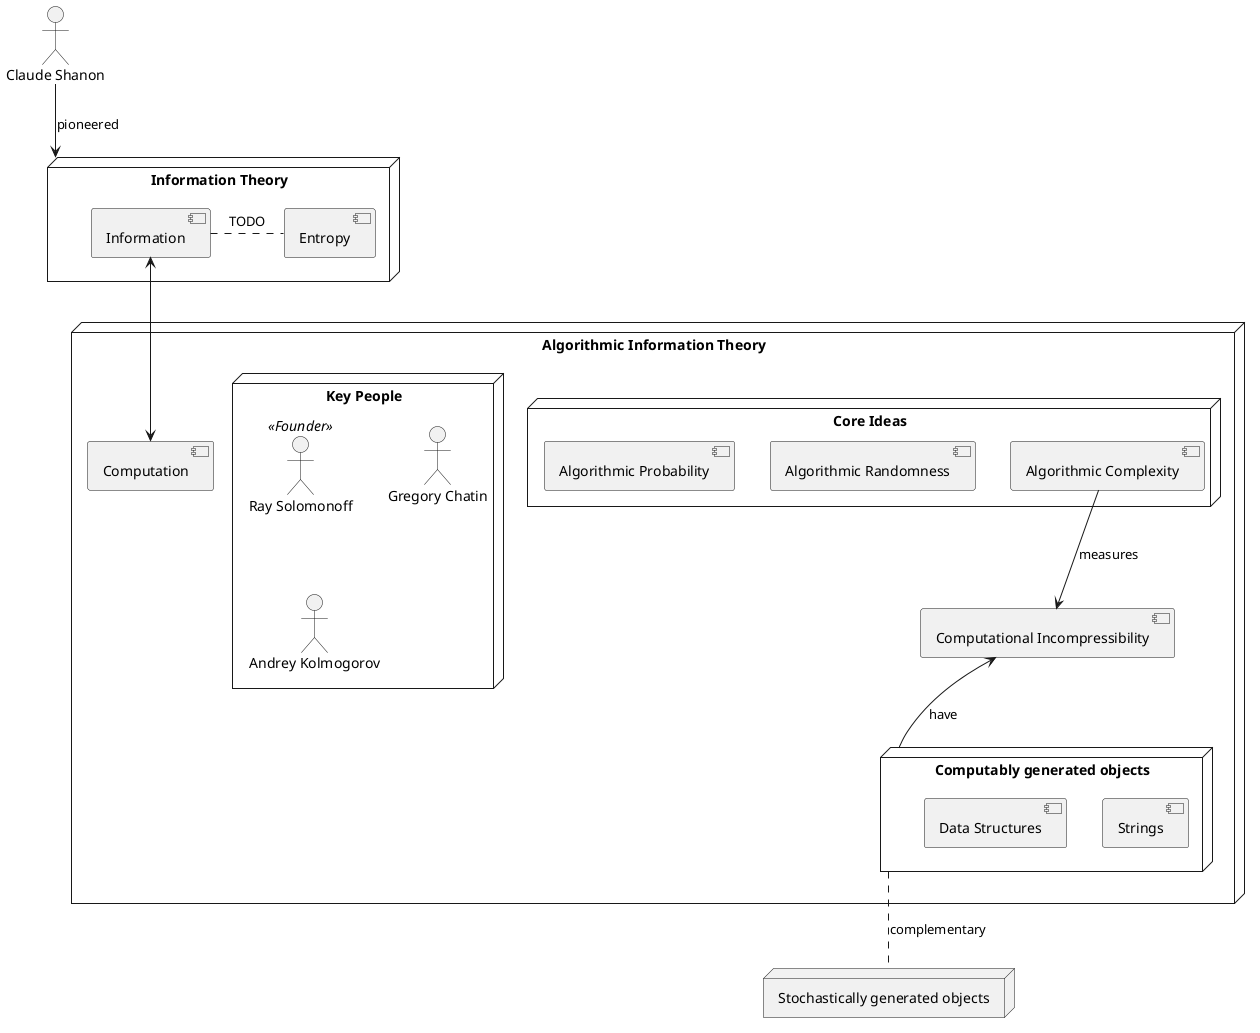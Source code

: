 @startuml

'left to right direction
actor "Claude Shanon" as CS



node "Information Theory" as IT {
	[Information] as I
	[Entropy] as E
	I . E: TODO
}

node "Algorithmic Information Theory" as AIT {
	[Computation] as C
	I <--> C

	node "Core Ideas" {
		[Algorithmic Complexity] as AC
		[Algorithmic Randomness] as AR
		[Algorithmic Probability] as AP
	}

	node "Computably generated objects" as CGO {
		[Strings]
		[Data Structures]
	}
	[Computational Incompressibility] as CI

	AC --> CI: measures
	CI <-- CGO: have

	node "Key People" {
		actor "Ray Solomonoff" <<Founder>> as RS
		actor "Gregory Chatin" as GC
		actor "Andrey Kolmogorov" as AK
	}
}

node "Stochastically generated objects" as SGO
CGO .. SGO: complementary

CS --> IT: pioneered

@enduml
